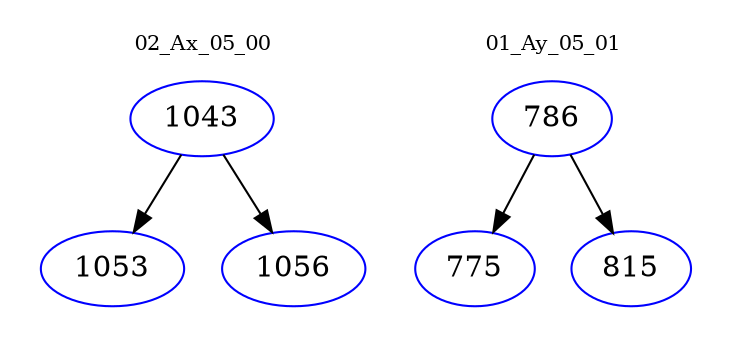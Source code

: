 digraph{
subgraph cluster_0 {
color = white
label = "02_Ax_05_00";
fontsize=10;
T0_1043 [label="1043", color="blue"]
T0_1043 -> T0_1053 [color="black"]
T0_1053 [label="1053", color="blue"]
T0_1043 -> T0_1056 [color="black"]
T0_1056 [label="1056", color="blue"]
}
subgraph cluster_1 {
color = white
label = "01_Ay_05_01";
fontsize=10;
T1_786 [label="786", color="blue"]
T1_786 -> T1_775 [color="black"]
T1_775 [label="775", color="blue"]
T1_786 -> T1_815 [color="black"]
T1_815 [label="815", color="blue"]
}
}
